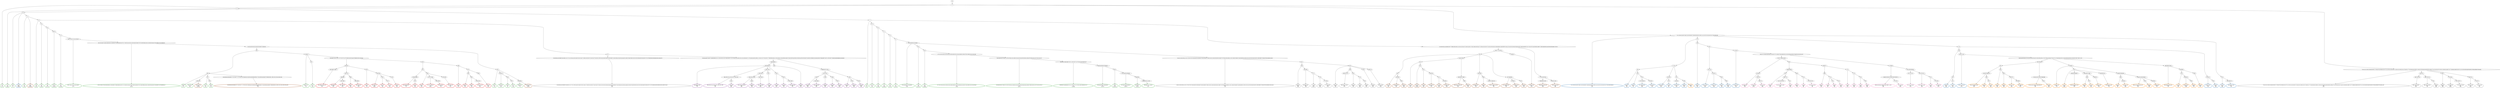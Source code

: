 digraph T {
	{
		rank=same
		435 [penwidth=3,colorscheme=set19,color=3,label="0_P\nP\n9.7%"]
		433 [penwidth=3,colorscheme=set19,color=3,label="1;2_P\nP\n0.46%"]
		431 [penwidth=3,colorscheme=set19,color=3,label="4;6_P\nP\n3%"]
		429 [penwidth=3,colorscheme=set19,color=3,label="9_P\nP\n1.6%"]
		427 [penwidth=3,colorscheme=set19,color=3,label="14_P\nP\n6.4%"]
		425 [penwidth=3,colorscheme=set19,color=3,label="24_P\nP\n0.29%"]
		423 [penwidth=3,colorscheme=set19,color=3,label="34_P\nP\n0.071%"]
		421 [penwidth=3,colorscheme=set19,color=3,label="66;70_P\nP\n0.0035%"]
		419 [penwidth=3,colorscheme=set19,color=3,label="78_P\nP\n0.019%"]
		417 [penwidth=3,colorscheme=set19,color=3,label="94;97;100;110;124;129;146_P\nP\n0.17%"]
		415 [penwidth=3,colorscheme=set19,color=3,label="150;155;169;178;190;198;208;231;238;260;270;289;298;302;307;317;329;332;334;341;343;349;354;360;370;374;385;398;416;421;429;435;443;447;453;469;473;479;488;491_P\nP\n0.051%"]
		411 [penwidth=3,colorscheme=set19,color=3,label="598_P\nP\n8.7%"]
		409 [penwidth=3,colorscheme=set19,color=3,label="605;619_P\nP\n9.8%"]
		407 [penwidth=3,colorscheme=set19,color=3,label="611_P\nP\n2.3%"]
		405 [penwidth=3,colorscheme=set19,color=3,label="628_P\nP\n6.3%"]
		403 [penwidth=3,colorscheme=set19,color=3,label="604;617_P\nP\n3.7%"]
		401 [penwidth=3,colorscheme=set19,color=3,label="627_P\nP\n5.5%"]
		399 [penwidth=3,colorscheme=set19,color=3,label="597_P\nP\n7.2%"]
		397 [penwidth=3,colorscheme=set19,color=3,label="603;610_P\nP\n0.87%"]
		395 [penwidth=3,colorscheme=set19,color=3,label="616_P\nP\n3%"]
		393 [penwidth=3,colorscheme=set19,color=3,label="637_P\nP\n5.6%"]
		391 [penwidth=3,colorscheme=set19,color=3,label="636;644_P\nP\n7.7%"]
		389 [penwidth=3,colorscheme=set19,color=3,label="5_P\nP\n2%"]
		387 [penwidth=3,colorscheme=set19,color=3,label="15;17_P\nP\n4.5%"]
		385 [penwidth=3,colorscheme=set19,color=3,label="23_P\nP\n0.26%"]
		383 [penwidth=3,colorscheme=set19,color=3,label="27_P\nP\n0.026%"]
		381 [penwidth=3,colorscheme=set19,color=3,label="32_P\nP\n0.31%"]
		379 [penwidth=3,colorscheme=set19,color=3,label="47_P\nP\n0.19%"]
		377 [penwidth=3,colorscheme=set19,color=3,label="52;54;56;60;64;76;84;88_P\nP\n0.35%"]
		375 [penwidth=3,colorscheme=set19,color=3,label="93_P\nP\n0.027%"]
		373 [penwidth=3,colorscheme=set19,color=3,label="105_P\nP\n0.066%"]
		371 [penwidth=3,colorscheme=set19,color=3,label="127;132;134;140;143;158;165;183;189;196;205;218;244;268;281;285;287;291;296;310;313;324;336_P\nP\n0.04%"]
		369 [penwidth=3,colorscheme=set19,color=3,label="345;346;350;357;363;372;376;379;391;401;406;410;424;432;440;450;463;481;485;497;506;516;521;527;531;541;547_P\nP\n0.047%"]
		367 [penwidth=3,colorscheme=set19,color=3,label="626;665;674;685;696;705;721;739;750;774;778;782;786;796;802;817_P\nP\n0.0059%"]
		365 [penwidth=3,colorscheme=set19,color=3,label="833;843;859;901;908;930_P\nP\n0.0012%"]
		363 [penwidth=3,colorscheme=set19,color=3,label="934_P\nP\n0.0047%"]
		361 [penwidth=3,colorscheme=set19,color=3,label="937;940;953;956;962_P\nP\n0.0047%"]
		359 [penwidth=3,colorscheme=set19,color=3,label="982;990_P\nP\n0.033%"]
		357 [penwidth=3,colorscheme=set19,color=3,label="998;999;1011;1019_P\nP\n9.7%"]
		356 [penwidth=3,colorscheme=set19,color=2,label="4;6_M1\nM1\n0.096%"]
		354 [penwidth=3,colorscheme=set19,color=2,label="3;11;16;18;22;29;37;46;51;53;55;63;69;72;83;90;92;99;103;108;114;118;125;133;138;152;157;160;166;168_M1\nM1\n4.1%"]
		350 [penwidth=3,colorscheme=set19,color=2,label="194_M1\nM1\n1.5%"]
		348 [penwidth=3,colorscheme=set19,color=2,label="203_M1\nM1\n1%"]
		345 [penwidth=3,colorscheme=set19,color=2,label="227;236;258_M1\nM1\n6.6%"]
		343 [penwidth=3,colorscheme=set19,color=2,label="235;252_M1\nM1\n5.1%"]
		341 [penwidth=3,colorscheme=set19,color=2,label="202;234_M1\nM1\n4.3%"]
		339 [penwidth=3,colorscheme=set19,color=2,label="273_M1\nM1\n5%"]
		336 [penwidth=3,colorscheme=set19,color=2,label="226;233_M1\nM1\n5.4%"]
		334 [penwidth=3,colorscheme=set19,color=2,label="266_M1\nM1\n6.7%"]
		332 [penwidth=3,colorscheme=set19,color=2,label="180_M1\nM1\n2.5%"]
		329 [penwidth=3,colorscheme=set19,color=2,label="201;214_M1\nM1\n2.8%"]
		327 [penwidth=3,colorscheme=set19,color=2,label="242;251_M1\nM1\n3.9%"]
		325 [penwidth=3,colorscheme=set19,color=2,label="265_M1\nM1\n1.6%"]
		323 [penwidth=3,colorscheme=set19,color=2,label="280_M1\nM1\n6.5%"]
		321 [penwidth=3,colorscheme=set19,color=2,label="213;225_M1\nM1\n5.3%"]
		317 [penwidth=3,colorscheme=set19,color=2,label="193_M1\nM1\n4.8%"]
		315 [penwidth=3,colorscheme=set19,color=2,label="212_M1\nM1\n5.3%"]
		313 [penwidth=3,colorscheme=set19,color=2,label="200;211;224_M1\nM1\n9.7%"]
		311 [penwidth=3,colorscheme=set19,color=2,label="223;241_M1\nM1\n2.2%"]
		309 [penwidth=3,colorscheme=set19,color=2,label="263_M1\nM1\n5.9%"]
		307 [penwidth=3,colorscheme=set19,color=2,label="222_M1\nM1\n0.8%"]
		305 [penwidth=3,colorscheme=set19,color=2,label="240;248;272_M1\nM1\n9%"]
		301 [penwidth=3,colorscheme=set19,color=8,label="631;649_M2\nM2\n2.4%"]
		299 [penwidth=3,colorscheme=set19,color=8,label="746;756_M2\nM2\n0.47%"]
		297 [penwidth=3,colorscheme=set19,color=8,label="768;772_M2\nM2\n5.9%"]
		293 [penwidth=3,colorscheme=set19,color=8,label="678_M2\nM2\n3.1%"]
		290 [penwidth=3,colorscheme=set19,color=8,label="724;745;763;767_M2\nM2\n8.2%"]
		288 [penwidth=3,colorscheme=set19,color=8,label="744_M2\nM2\n5.5%"]
		286 [penwidth=3,colorscheme=set19,color=8,label="689_M2\nM2\n1.7%"]
		284 [penwidth=3,colorscheme=set19,color=8,label="714_M2\nM2\n8%"]
		282 [penwidth=3,colorscheme=set19,color=8,label="735;743;755_M2\nM2\n6%"]
		279 [penwidth=3,colorscheme=set19,color=8,label="688_M2\nM2\n4.2%"]
		277 [penwidth=3,colorscheme=set19,color=8,label="713_M2\nM2\n2%"]
		275 [penwidth=3,colorscheme=set19,color=8,label="734_M2\nM2\n7.4%"]
		273 [penwidth=3,colorscheme=set19,color=8,label="742_M2\nM2\n6.3%"]
		271 [penwidth=3,colorscheme=set19,color=8,label="712_M2\nM2\n2.1%"]
		269 [penwidth=3,colorscheme=set19,color=8,label="733_M2\nM2\n2.6%"]
		267 [penwidth=3,colorscheme=set19,color=8,label="754_M2\nM2\n0.42%"]
		265 [penwidth=3,colorscheme=set19,color=8,label="766_M2\nM2\n5.8%"]
		262 [penwidth=3,colorscheme=set19,color=8,label="606;622;630;647;658;676;687;698;711_M2\nM2\n2.4%"]
		260 [penwidth=3,colorscheme=set19,color=8,label="732;753_M2\nM2\n9.5%"]
		257 [penwidth=3,colorscheme=set19,color=8,label="675;710;723_M2\nM2\n5.1%"]
		255 [penwidth=3,colorscheme=set19,color=8,label="697;709;722_M2\nM2\n1.8%"]
		253 [penwidth=3,colorscheme=set19,color=8,label="741_M2\nM2\n3.5%"]
		251 [penwidth=3,colorscheme=set19,color=8,label="752;762_M2\nM2\n5.7%"]
		248 [penwidth=3,colorscheme=set19,color=9,label="25;28;39;42;45;58;68;74;81;86;112;117;121;130;144;145;148;153;161;164;172;206;219;229;237;245;254;275;292;301;305;320;326;340;348;353;359;366;373;403;408;420;426;434;446;452;459;478;495;508;518;523;533;538;546;553;562;567;572;579;586;590;595;608;633;651;662;670_M3\nM3\n5.4%"]
		246 [penwidth=3,colorscheme=set19,color=9,label="104;122;126;136;141;151;170;197;207;230;246;255;259;269;276;282;288;297;306;316;322;328;338;356;361;368;375;378;382;404;409;412;431;438;455;466;474;483;496;501;505;510;514;525;530;540;545;551;560;569;575;583;587;602;609;615;632_M3\nM3\n1.1%"]
		243 [penwidth=3,colorscheme=set19,color=9,label="650_M3\nM3\n2.8%"]
		241 [penwidth=3,colorscheme=set19,color=9,label="681;692_M3\nM3\n1.6%"]
		239 [penwidth=3,colorscheme=set19,color=9,label="717_M3\nM3\n0.22%"]
		237 [penwidth=3,colorscheme=set19,color=9,label="726_M3\nM3\n2.6%"]
		235 [penwidth=3,colorscheme=set19,color=9,label="757;764_M3\nM3\n5.7%"]
		233 [penwidth=3,colorscheme=set19,color=9,label="661_M3\nM3\n2.3%"]
		230 [penwidth=3,colorscheme=set19,color=9,label="680;700;747_M3\nM3\n5.7%"]
		228 [penwidth=3,colorscheme=set19,color=9,label="691_M3\nM3\n3.7%"]
		226 [penwidth=3,colorscheme=set19,color=9,label="725_M3\nM3\n4.8%"]
		224 [penwidth=3,colorscheme=set19,color=9,label="736_M3\nM3\n6.1%"]
		222 [penwidth=3,colorscheme=set19,color=9,label="679_M3\nM3\n6.1%"]
		220 [penwidth=3,colorscheme=set19,color=9,label="699;716_M3\nM3\n6.2%"]
		218 [penwidth=3,colorscheme=set19,color=9,label="7;8;10;12;21;26;31;36;40;50;59;71;75;82;87;91;95;98;102;107;113;135;142;149;163;174;184;191;209;220;247;256;261;277;283;286;293;299;331;339;352;358;364;380;388;392;396;407;414;418;433;437;442;451;458;461;468;472;477;486;493;498;503;507;511;522;528;536;548;558;565;578;584;589;607;634;642_M3\nM3\n4.2%"]
		215 [penwidth=3,colorscheme=set19,color=9,label="683;729;738_M3\nM3\n6.2%"]
		213 [penwidth=3,colorscheme=set19,color=9,label="694;703;719_M3\nM3\n2%"]
		211 [penwidth=3,colorscheme=set19,color=9,label="748_M3\nM3\n6.8%"]
		209 [penwidth=3,colorscheme=set19,color=9,label="663_M3\nM3\n0.9%"]
		207 [penwidth=3,colorscheme=set19,color=9,label="671;682_M3\nM3\n0.46%"]
		205 [penwidth=3,colorscheme=set19,color=9,label="702;728;737_M3\nM3\n5.6%"]
		203 [penwidth=3,colorscheme=set19,color=9,label="693;701_M3\nM3\n8.8%"]
		201 [penwidth=3,colorscheme=set19,color=9,label="718;727_M3\nM3\n11%"]
		200 [penwidth=3,colorscheme=set19,color=7,label="9_M4\nM4\n0.0038%"]
		199 [penwidth=3,colorscheme=set19,color=7,label="605;619_M4\nM4\n0.0076%"]
		197 [penwidth=3,colorscheme=set19,color=7,label="618;638;645;656;666;707;730;760;771;776;780;783;788;804;810;826;845;880;889;909;917;924;938;944;948;957;969;983;991;1000;1010;1018;1028;1034_M4\nM4\n7.1%"]
		196 [penwidth=3,colorscheme=set19,color=7,label="636;644_M4\nM4\n0.023%"]
		191 [penwidth=3,colorscheme=set19,color=7,label="807_M4\nM4\n4.1%"]
		189 [penwidth=3,colorscheme=set19,color=7,label="822;829_M4\nM4\n1.5%"]
		187 [penwidth=3,colorscheme=set19,color=7,label="838_M4\nM4\n9.6%"]
		184 [penwidth=3,colorscheme=set19,color=7,label="837_M4\nM4\n4.7%"]
		182 [penwidth=3,colorscheme=set19,color=7,label="851_M4\nM4\n0.015%"]
		180 [penwidth=3,colorscheme=set19,color=7,label="873_M4\nM4\n4.3%"]
		178 [penwidth=3,colorscheme=set19,color=7,label="891;903_M4\nM4\n1.7%"]
		176 [penwidth=3,colorscheme=set19,color=7,label="911_M4\nM4\n4.2%"]
		174 [penwidth=3,colorscheme=set19,color=7,label="918;925_M4\nM4\n8.5%"]
		172 [penwidth=3,colorscheme=set19,color=7,label="850;862;872;883_M4\nM4\n3.1%"]
		170 [penwidth=3,colorscheme=set19,color=7,label="890_M4\nM4\n5.1%"]
		168 [penwidth=3,colorscheme=set19,color=7,label="820;836_M4\nM4\n1.2%"]
		166 [penwidth=3,colorscheme=set19,color=7,label="849_M4\nM4\n1.5%"]
		164 [penwidth=3,colorscheme=set19,color=7,label="861;871;882;910_M4\nM4\n7.2%"]
		162 [penwidth=3,colorscheme=set19,color=7,label="827;848;860_M4\nM4\n1.3%"]
		160 [penwidth=3,colorscheme=set19,color=7,label="870;881_M4\nM4\n8.4%"]
		158 [penwidth=3,colorscheme=set19,color=7,label="902_M4\nM4\n6.1%"]
		156 [penwidth=3,colorscheme=set19,color=7,label="799;813_M4\nM4\n6.1%"]
		153 [penwidth=3,colorscheme=set19,color=7,label="798;806;812;835_M4\nM4\n8.5%"]
		151 [penwidth=3,colorscheme=set19,color=7,label="805;811;819_M4\nM4\n5.6%"]
		150 [penwidth=3,colorscheme=set19,color=5,label="266_M5\nM5\n1.7%"]
		145 [penwidth=3,colorscheme=set19,color=5,label="832;857;868;878_M5\nM5\n4.2%"]
		143 [penwidth=3,colorscheme=set19,color=5,label="900_M5\nM5\n1.1%"]
		141 [penwidth=3,colorscheme=set19,color=5,label="927_M5\nM5\n5.6%"]
		139 [penwidth=3,colorscheme=set19,color=5,label="842_M5\nM5\n3.5%"]
		137 [penwidth=3,colorscheme=set19,color=5,label="856_M5\nM5\n2.6%"]
		135 [penwidth=3,colorscheme=set19,color=5,label="867;877_M5\nM5\n2.6%"]
		133 [penwidth=3,colorscheme=set19,color=5,label="887;899_M5\nM5\n6.2%"]
		131 [penwidth=3,colorscheme=set19,color=5,label="831;841;847;855;876;886;898_M5\nM5\n1.5%"]
		129 [penwidth=3,colorscheme=set19,color=5,label="916_M5\nM5\n6.6%"]
		127 [penwidth=3,colorscheme=set19,color=5,label="794;801_M5\nM5\n1.1%"]
		125 [penwidth=3,colorscheme=set19,color=5,label="815_M5\nM5\n0.56%"]
		123 [penwidth=3,colorscheme=set19,color=5,label="846;854;866;897_M5\nM5\n5.2%"]
		120 [penwidth=3,colorscheme=set19,color=5,label="896_M5\nM5\n1.3%"]
		118 [penwidth=3,colorscheme=set19,color=5,label="907_M5\nM5\n5.4%"]
		116 [penwidth=3,colorscheme=set19,color=5,label="906;915_M5\nM5\n7.5%"]
		114 [penwidth=3,colorscheme=set19,color=5,label="895;905;914_M5\nM5\n7.1%"]
		111 [penwidth=3,colorscheme=set19,color=5,label="894_M5\nM5\n3%"]
		109 [penwidth=3,colorscheme=set19,color=5,label="913;921_M5\nM5\n5.9%"]
		107 [penwidth=3,colorscheme=set19,color=5,label="904;912;920;929;932_M5\nM5\n1.5%"]
		105 [penwidth=3,colorscheme=set19,color=5,label="936_M5\nM5\n5.4%"]
		103 [penwidth=3,colorscheme=set19,color=5,label="939;942_M5\nM5\n5%"]
		101 [penwidth=3,colorscheme=set19,color=5,label="800;808;823;830_M5\nM5\n1.7%"]
		98 [penwidth=3,colorscheme=set19,color=5,label="874_M5\nM5\n2.2%"]
		96 [penwidth=3,colorscheme=set19,color=5,label="893;919_M5\nM5\n0.29%"]
		94 [penwidth=3,colorscheme=set19,color=5,label="926_M5\nM5\n5.7%"]
		92 [penwidth=3,colorscheme=set19,color=5,label="892_M5\nM5\n5.7%"]
		88 [penwidth=3,colorscheme=set19,color=4,label="954;964;970_M6\nM6\n7%"]
		86 [penwidth=3,colorscheme=set19,color=4,label="984;1003;1014;1023;1027;1033;1037_M6\nM6\n1.1%"]
		84 [penwidth=3,colorscheme=set19,color=4,label="1041_M6\nM6\n6.5%"]
		80 [penwidth=3,colorscheme=set19,color=4,label="1040;1043;1046_M6\nM6\n4.9%"]
		78 [penwidth=3,colorscheme=set19,color=4,label="1049_M6\nM6\n5.2%"]
		76 [penwidth=3,colorscheme=set19,color=4,label="1042;1045_M6\nM6\n9.8%"]
		74 [penwidth=3,colorscheme=set19,color=4,label="1031_M6\nM6\n6.5%"]
		72 [penwidth=3,colorscheme=set19,color=4,label="1022_M6\nM6\n6.1%"]
		70 [penwidth=3,colorscheme=set19,color=4,label="1025_M6\nM6\n1.1%"]
		68 [penwidth=3,colorscheme=set19,color=4,label="1030;1039_M6\nM6\n7.1%"]
		66 [penwidth=3,colorscheme=set19,color=4,label="958_M6\nM6\n6.1%"]
		62 [penwidth=3,colorscheme=set19,color=4,label="1024_M6\nM6\n5.4%"]
		60 [penwidth=3,colorscheme=set19,color=4,label="1044;1048_M6\nM6\n5.5%"]
		58 [penwidth=3,colorscheme=set19,color=4,label="1036_M6\nM6\n5.2%"]
		56 [penwidth=3,colorscheme=set19,color=4,label="1038_M6\nM6\n2.1%"]
		54 [penwidth=3,colorscheme=set19,color=4,label="1047_M6\nM6\n8.2%"]
		52 [penwidth=3,colorscheme=set19,color=4,label="1020_M6\nM6\n1%"]
		50 [penwidth=3,colorscheme=set19,color=4,label="1029_M6\nM6\n5.4%"]
		48 [penwidth=3,colorscheme=set19,color=4,label="1035_M6\nM6\n5.8%"]
		44 [penwidth=3,colorscheme=set19,color=1,label="961;968;973;981_M7\nM7\n6.7%"]
		41 [penwidth=3,colorscheme=set19,color=1,label="980;989_M7\nM7\n4.3%"]
		39 [penwidth=3,colorscheme=set19,color=1,label="997;1009_M7\nM7\n5.4%"]
		37 [penwidth=3,colorscheme=set19,color=1,label="988_M7\nM7\n3.9%"]
		35 [penwidth=3,colorscheme=set19,color=1,label="996;1008_M7\nM7\n6.3%"]
		33 [penwidth=3,colorscheme=set19,color=1,label="979_M7\nM7\n1.7%"]
		31 [penwidth=3,colorscheme=set19,color=1,label="987;995_M7\nM7\n0.66%"]
		29 [penwidth=3,colorscheme=set19,color=1,label="1007_M7\nM7\n1.6%"]
		27 [penwidth=3,colorscheme=set19,color=1,label="1017_M7\nM7\n5.2%"]
		25 [penwidth=3,colorscheme=set19,color=1,label="1016_M7\nM7\n5.5%"]
		21 [penwidth=3,colorscheme=set19,color=1,label="955;960;966_M7\nM7\n3%"]
		19 [penwidth=3,colorscheme=set19,color=1,label="978_M7\nM7\n5.4%"]
		17 [penwidth=3,colorscheme=set19,color=1,label="959_M7\nM7\n9.2%"]
		15 [penwidth=3,colorscheme=set19,color=1,label="971;977;986_M7\nM7\n0.63%"]
		13 [penwidth=3,colorscheme=set19,color=1,label="994;1006_M7\nM7\n5.1%"]
		11 [penwidth=3,colorscheme=set19,color=1,label="976;1005_M7\nM7\n5.2%"]
		9 [penwidth=3,colorscheme=set19,color=1,label="965_M7\nM7\n9.7%"]
		6 [penwidth=3,colorscheme=set19,color=1,label="985_M7\nM7\n2.5%"]
		4 [penwidth=3,colorscheme=set19,color=1,label="993_M7\nM7\n3.3%"]
		2 [penwidth=3,colorscheme=set19,color=1,label="1004;1015_M7\nM7\n6.4%"]
		0 [penwidth=3,colorscheme=set19,color=1,label="992_M7\nM7\n8.3%"]
	}
	437 [label="GL"]
	436 [label="0"]
	434 [label="1;2"]
	432 [label="4;6"]
	430 [label="9"]
	428 [label="14"]
	426 [label="24"]
	424 [label="34"]
	422 [label="66;70"]
	420 [label="78"]
	418 [label="94;97;100;110;124;129;146"]
	416 [label="150;155;169;178;190;198;208;231;238;260;270;289;298;302;307;317;329;332;334;341;343;349;354;360;370;374;385;398;416;421;429;435;443;447;453;469;473;479;488;491"]
	414 [label="513;524;529;534;543;549;554;568;573;580;581"]
	413 [label="592"]
	412 [label="598"]
	410 [label="605;619"]
	408 [label="611"]
	406 [label="628"]
	404 [label="604;617"]
	402 [label="627"]
	400 [label="597"]
	398 [label="603;610"]
	396 [label="616"]
	394 [label="637"]
	392 [label="636;644"]
	390 [label="5"]
	388 [label="15;17"]
	386 [label="23"]
	384 [label="27"]
	382 [label="32"]
	380 [label="47"]
	378 [label="52;54;56;60;64;76;84;88"]
	376 [label="93"]
	374 [label="105"]
	372 [label="127;132;134;140;143;158;165;183;189;196;205;218;244;268;281;285;287;291;296;310;313;324;336"]
	370 [label="345;346;350;357;363;372;376;379;391;401;406;410;424;432;440;450;463;481;485;497;506;516;521;527;531;541;547"]
	368 [label="626;665;674;685;696;705;721;739;750;774;778;782;786;796;802;817"]
	366 [label="833;843;859;901;908;930"]
	364 [label="934"]
	362 [label="937;940;953;956;962"]
	360 [label="982;990"]
	358 [label="998;999;1011;1019"]
	355 [label="3;11;16;18;22;29;37;46;51;53;55;63;69;72;83;90;92;99;103;108;114;118;125;133;138;152;157;160;166;168"]
	353 [label="171"]
	352 [label="177;181"]
	351 [label="194"]
	349 [label="203"]
	347 [label="216"]
	346 [label="227;236;258"]
	344 [label="235;252"]
	342 [label="202;234"]
	340 [label="273"]
	338 [label="215"]
	337 [label="226;233"]
	335 [label="266"]
	333 [label="180"]
	331 [label="187"]
	330 [label="201;214"]
	328 [label="242;251"]
	326 [label="265"]
	324 [label="280"]
	322 [label="213;225"]
	320 [label="176"]
	319 [label="186"]
	318 [label="193"]
	316 [label="212"]
	314 [label="200;211;224"]
	312 [label="223;241"]
	310 [label="263"]
	308 [label="222"]
	306 [label="240;248;272"]
	304 [label="250;257;279;295;300;309;315;319;337;371;383;387;394;399;405;413;423;439;448;456;476;489;520;535;552;557"]
	303 [label="570;577;599;613;623"]
	302 [label="631;649"]
	300 [label="746;756"]
	298 [label="768;772"]
	296 [label="640"]
	295 [label="648;660;668"]
	294 [label="678"]
	292 [label="690;715"]
	291 [label="724;745;763;767"]
	289 [label="744"]
	287 [label="689"]
	285 [label="714"]
	283 [label="735;743;755"]
	281 [label="659;677"]
	280 [label="688"]
	278 [label="713"]
	276 [label="734"]
	274 [label="742"]
	272 [label="712"]
	270 [label="733"]
	268 [label="754"]
	266 [label="766"]
	264 [label="576;588"]
	263 [label="606;622;630;647;658;676;687;698;711"]
	261 [label="732;753"]
	259 [label="621;629;639;646"]
	258 [label="675;710;723"]
	256 [label="697;709;722"]
	254 [label="741"]
	252 [label="752;762"]
	250 [label="20"]
	249 [label="25;28;39;42;45;58;68;74;81;86;112;117;121;130;144;145;148;153;161;164;172;206;219;229;237;245;254;275;292;301;305;320;326;340;348;353;359;366;373;403;408;420;426;434;446;452;459;478;495;508;518;523;533;538;546;553;562;567;572;579;586;590;595;608;633;651;662;670"]
	247 [label="104;122;126;136;141;151;170;197;207;230;246;255;259;269;276;282;288;297;306;316;322;328;338;356;361;368;375;378;382;404;409;412;431;438;455;466;474;483;496;501;505;510;514;525;530;540;545;551;560;569;575;583;587;602;609;615;632"]
	245 [label="641"]
	244 [label="650"]
	242 [label="681;692"]
	240 [label="717"]
	238 [label="726"]
	236 [label="757;764"]
	234 [label="661"]
	232 [label="669"]
	231 [label="680;700;747"]
	229 [label="691"]
	227 [label="725"]
	225 [label="736"]
	223 [label="679"]
	221 [label="699;716"]
	219 [label="7;8;10;12;21;26;31;36;40;50;59;71;75;82;87;91;95;98;102;107;113;135;142;149;163;174;184;191;209;220;247;256;261;277;283;286;293;299;331;339;352;358;364;380;388;392;396;407;414;418;433;437;442;451;458;461;468;472;477;486;493;498;503;507;511;522;528;536;548;558;565;578;584;589;607;634;642"]
	217 [label="652;672"]
	216 [label="683;729;738"]
	214 [label="694;703;719"]
	212 [label="748"]
	210 [label="663"]
	208 [label="671;682"]
	206 [label="702;728;737"]
	204 [label="693;701"]
	202 [label="718;727"]
	198 [label="618;638;645;656;666;707;730;760;771;776;780;783;788;804;810;826;845;880;889;909;917;924;938;944;948;957;969;983;991;1000;1010;1018;1028;1034"]
	195 [label="13;19;30;33;41;43;48;61;65;77;79;96;106;109;115;119;123;128;137;139;154;162;173;182;188;195;204;217;228;243;253;267;274;323;335;344;347;365;369;381;384;389;397;402;415;419;425;428;445;464;482;487;490;494;499;512;517;532;537;542;559;561;566;571;585;594;600;614;625;635;654;664;720;749"]
	194 [label="769;777;781;785"]
	193 [label="793"]
	192 [label="807"]
	190 [label="822;829"]
	188 [label="838"]
	186 [label="814;821;828"]
	185 [label="837"]
	183 [label="851"]
	181 [label="873"]
	179 [label="891;903"]
	177 [label="911"]
	175 [label="918;925"]
	173 [label="850;862;872;883"]
	171 [label="890"]
	169 [label="820;836"]
	167 [label="849"]
	165 [label="861;871;882;910"]
	163 [label="827;848;860"]
	161 [label="870;881"]
	159 [label="902"]
	157 [label="799;813"]
	155 [label="773;784;789;792"]
	154 [label="798;806;812;835"]
	152 [label="805;811;819"]
	149 [label="249;264;290;304;312;314;325;330;333;342;351;362;395;400;417;427;436;444;449;457;467;471;475;480;484;502;515;526;556;564;593;612;620;657;667;708;731;761"]
	148 [label="790;795;816"]
	147 [label="824"]
	146 [label="832;857;868;878"]
	144 [label="900"]
	142 [label="927"]
	140 [label="842"]
	138 [label="856"]
	136 [label="867;877"]
	134 [label="887;899"]
	132 [label="831;841;847;855;876;886;898"]
	130 [label="916"]
	128 [label="794;801"]
	126 [label="815"]
	124 [label="846;854;866;897"]
	122 [label="853;865;875;885"]
	121 [label="896"]
	119 [label="907"]
	117 [label="906;915"]
	115 [label="895;905;914"]
	113 [label="840;852;864;884"]
	112 [label="894"]
	110 [label="913;921"]
	108 [label="904;912;920;929;932"]
	106 [label="936"]
	104 [label="939;942"]
	102 [label="800;808;823;830"]
	100 [label="839;863"]
	99 [label="874"]
	97 [label="893;919"]
	95 [label="926"]
	93 [label="892"]
	91 [label="35;38;44;49;57;62;67;73;80;85;89;101;111;116;120;131;147;156;159;167;175;179;185;192;199;210;221;232;239;262;271;278;284;294;303;308;311;318;321;327;355;367;377;386;390;393;411;422;430;441;454;460;462;465;470;492;500;504;509;519;539;544;550;555;563;574;582;591;596;601;624;643;653;673;684;695;704;751;758;765;770;803;834;858;869;922;928;933"]
	90 [label="943;949;951"]
	89 [label="954;964;970"]
	87 [label="984;1003;1014;1023;1027;1033;1037"]
	85 [label="1041"]
	83 [label="1002;1013"]
	82 [label="1026;1032"]
	81 [label="1040;1043;1046"]
	79 [label="1049"]
	77 [label="1042;1045"]
	75 [label="1031"]
	73 [label="1022"]
	71 [label="1025"]
	69 [label="1030;1039"]
	67 [label="958"]
	65 [label="946;963;974;1001"]
	64 [label="1012;1021"]
	63 [label="1024"]
	61 [label="1044;1048"]
	59 [label="1036"]
	57 [label="1038"]
	55 [label="1047"]
	53 [label="1020"]
	51 [label="1029"]
	49 [label="1035"]
	47 [label="655;686;706;740;759;775;779;787;791;797;809;818;825;844;879;888;923;931;935;941"]
	46 [label="945;947"]
	45 [label="961;968;973;981"]
	43 [label="967;972"]
	42 [label="980;989"]
	40 [label="997;1009"]
	38 [label="988"]
	36 [label="996;1008"]
	34 [label="979"]
	32 [label="987;995"]
	30 [label="1007"]
	28 [label="1017"]
	26 [label="1016"]
	24 [label="950"]
	23 [label="952"]
	22 [label="955;960;966"]
	20 [label="978"]
	18 [label="959"]
	16 [label="971;977;986"]
	14 [label="994;1006"]
	12 [label="976;1005"]
	10 [label="965"]
	8 [label="975"]
	7 [label="985"]
	5 [label="993"]
	3 [label="1004;1015"]
	1 [label="992"]
	437 -> 436
	436 -> 435
	436 -> 434
	436 -> 355
	436 -> 219
	434 -> 433
	434 -> 432
	434 -> 390
	432 -> 431
	432 -> 430
	432 -> 356
	430 -> 429
	430 -> 428
	430 -> 200
	428 -> 427
	428 -> 426
	428 -> 250
	426 -> 425
	426 -> 424
	424 -> 423
	424 -> 422
	422 -> 421
	422 -> 420
	420 -> 419
	420 -> 418
	418 -> 417
	418 -> 416
	416 -> 415
	416 -> 414
	414 -> 413
	414 -> 400
	413 -> 412
	413 -> 404
	412 -> 411
	412 -> 410
	412 -> 408
	412 -> 198
	410 -> 409
	410 -> 199
	408 -> 407
	408 -> 406
	406 -> 405
	404 -> 403
	404 -> 402
	404 -> 47
	402 -> 401
	400 -> 399
	400 -> 398
	400 -> 392
	398 -> 397
	398 -> 396
	396 -> 395
	396 -> 394
	394 -> 393
	392 -> 391
	392 -> 196
	390 -> 389
	390 -> 388
	390 -> 195
	388 -> 387
	388 -> 386
	386 -> 385
	386 -> 384
	384 -> 383
	384 -> 382
	382 -> 381
	382 -> 380
	380 -> 379
	380 -> 378
	378 -> 377
	378 -> 376
	378 -> 247
	376 -> 375
	376 -> 374
	374 -> 373
	374 -> 372
	372 -> 371
	372 -> 370
	370 -> 369
	370 -> 368
	368 -> 367
	368 -> 366
	366 -> 365
	366 -> 364
	364 -> 363
	364 -> 362
	362 -> 361
	362 -> 360
	360 -> 359
	360 -> 358
	358 -> 357
	355 -> 354
	355 -> 353
	355 -> 320
	355 -> 308
	353 -> 352
	353 -> 333
	352 -> 351
	352 -> 342
	352 -> 338
	351 -> 350
	351 -> 349
	349 -> 348
	349 -> 347
	347 -> 346
	347 -> 344
	346 -> 345
	344 -> 343
	342 -> 341
	342 -> 340
	340 -> 339
	338 -> 337
	338 -> 335
	337 -> 336
	335 -> 334
	335 -> 150
	333 -> 332
	333 -> 331
	331 -> 330
	331 -> 322
	330 -> 329
	330 -> 328
	328 -> 327
	328 -> 326
	326 -> 325
	326 -> 324
	324 -> 323
	322 -> 321
	322 -> 304
	320 -> 319
	320 -> 312
	319 -> 318
	319 -> 314
	318 -> 317
	318 -> 316
	316 -> 315
	314 -> 313
	314 -> 149
	312 -> 311
	312 -> 310
	310 -> 309
	308 -> 307
	308 -> 306
	306 -> 305
	304 -> 303
	304 -> 264
	303 -> 302
	303 -> 296
	302 -> 301
	302 -> 300
	300 -> 299
	300 -> 298
	298 -> 297
	296 -> 295
	296 -> 281
	295 -> 294
	295 -> 287
	294 -> 293
	294 -> 292
	292 -> 291
	292 -> 289
	291 -> 290
	289 -> 288
	287 -> 286
	287 -> 285
	285 -> 284
	285 -> 283
	283 -> 282
	281 -> 280
	281 -> 272
	280 -> 279
	280 -> 278
	278 -> 277
	278 -> 276
	278 -> 274
	276 -> 275
	274 -> 273
	272 -> 271
	272 -> 270
	270 -> 269
	270 -> 268
	268 -> 267
	268 -> 266
	266 -> 265
	264 -> 263
	264 -> 259
	263 -> 262
	263 -> 261
	261 -> 260
	259 -> 258
	259 -> 256
	258 -> 257
	256 -> 255
	256 -> 254
	254 -> 253
	254 -> 252
	252 -> 251
	250 -> 249
	250 -> 91
	249 -> 248
	247 -> 246
	247 -> 245
	245 -> 244
	245 -> 234
	244 -> 243
	244 -> 242
	242 -> 241
	242 -> 240
	240 -> 239
	240 -> 238
	238 -> 237
	238 -> 236
	236 -> 235
	234 -> 233
	234 -> 232
	234 -> 223
	234 -> 221
	232 -> 231
	232 -> 229
	231 -> 230
	229 -> 228
	229 -> 227
	227 -> 226
	227 -> 225
	225 -> 224
	223 -> 222
	221 -> 220
	219 -> 218
	219 -> 217
	219 -> 210
	219 -> 204
	217 -> 216
	217 -> 214
	216 -> 215
	214 -> 213
	214 -> 212
	212 -> 211
	210 -> 209
	210 -> 208
	208 -> 207
	208 -> 206
	206 -> 205
	204 -> 203
	204 -> 202
	202 -> 201
	198 -> 197
	195 -> 194
	195 -> 155
	194 -> 193
	194 -> 157
	193 -> 192
	193 -> 186
	193 -> 169
	193 -> 163
	192 -> 191
	192 -> 190
	190 -> 189
	190 -> 188
	188 -> 187
	186 -> 185
	186 -> 173
	185 -> 184
	185 -> 183
	183 -> 182
	183 -> 181
	181 -> 180
	181 -> 179
	179 -> 178
	179 -> 177
	177 -> 176
	177 -> 175
	175 -> 174
	173 -> 172
	173 -> 171
	171 -> 170
	169 -> 168
	169 -> 167
	167 -> 166
	167 -> 165
	165 -> 164
	163 -> 162
	163 -> 161
	163 -> 159
	161 -> 160
	159 -> 158
	157 -> 156
	155 -> 154
	155 -> 152
	154 -> 153
	152 -> 151
	149 -> 148
	149 -> 128
	149 -> 102
	148 -> 147
	148 -> 132
	147 -> 146
	147 -> 140
	146 -> 145
	146 -> 144
	144 -> 143
	144 -> 142
	142 -> 141
	140 -> 139
	140 -> 138
	138 -> 137
	138 -> 136
	136 -> 135
	136 -> 134
	134 -> 133
	132 -> 131
	132 -> 130
	130 -> 129
	128 -> 127
	128 -> 126
	128 -> 113
	126 -> 125
	126 -> 124
	126 -> 122
	126 -> 115
	124 -> 123
	122 -> 121
	122 -> 117
	121 -> 120
	121 -> 119
	119 -> 118
	117 -> 116
	115 -> 114
	113 -> 112
	113 -> 108
	112 -> 111
	112 -> 110
	110 -> 109
	108 -> 107
	108 -> 106
	108 -> 104
	106 -> 105
	104 -> 103
	102 -> 101
	102 -> 100
	100 -> 99
	100 -> 93
	99 -> 98
	99 -> 97
	97 -> 96
	97 -> 95
	95 -> 94
	93 -> 92
	91 -> 90
	91 -> 65
	90 -> 89
	90 -> 67
	89 -> 88
	89 -> 87
	89 -> 83
	89 -> 73
	87 -> 86
	87 -> 85
	85 -> 84
	83 -> 82
	83 -> 75
	82 -> 81
	82 -> 77
	81 -> 80
	81 -> 79
	79 -> 78
	77 -> 76
	75 -> 74
	73 -> 72
	73 -> 71
	71 -> 70
	71 -> 69
	69 -> 68
	67 -> 66
	65 -> 64
	65 -> 53
	64 -> 63
	64 -> 59
	64 -> 57
	63 -> 62
	63 -> 61
	61 -> 60
	59 -> 58
	57 -> 56
	57 -> 55
	55 -> 54
	53 -> 52
	53 -> 51
	53 -> 49
	51 -> 50
	49 -> 48
	47 -> 46
	47 -> 24
	46 -> 45
	46 -> 43
	46 -> 34
	45 -> 44
	43 -> 42
	43 -> 38
	42 -> 41
	42 -> 40
	40 -> 39
	38 -> 37
	38 -> 36
	36 -> 35
	34 -> 33
	34 -> 32
	32 -> 31
	32 -> 30
	32 -> 26
	30 -> 29
	30 -> 28
	28 -> 27
	26 -> 25
	24 -> 23
	24 -> 10
	23 -> 22
	23 -> 18
	22 -> 21
	22 -> 20
	20 -> 19
	18 -> 17
	18 -> 16
	18 -> 12
	16 -> 15
	16 -> 14
	14 -> 13
	12 -> 11
	10 -> 9
	10 -> 8
	8 -> 7
	8 -> 1
	7 -> 6
	7 -> 5
	5 -> 4
	5 -> 3
	3 -> 2
	1 -> 0
}
